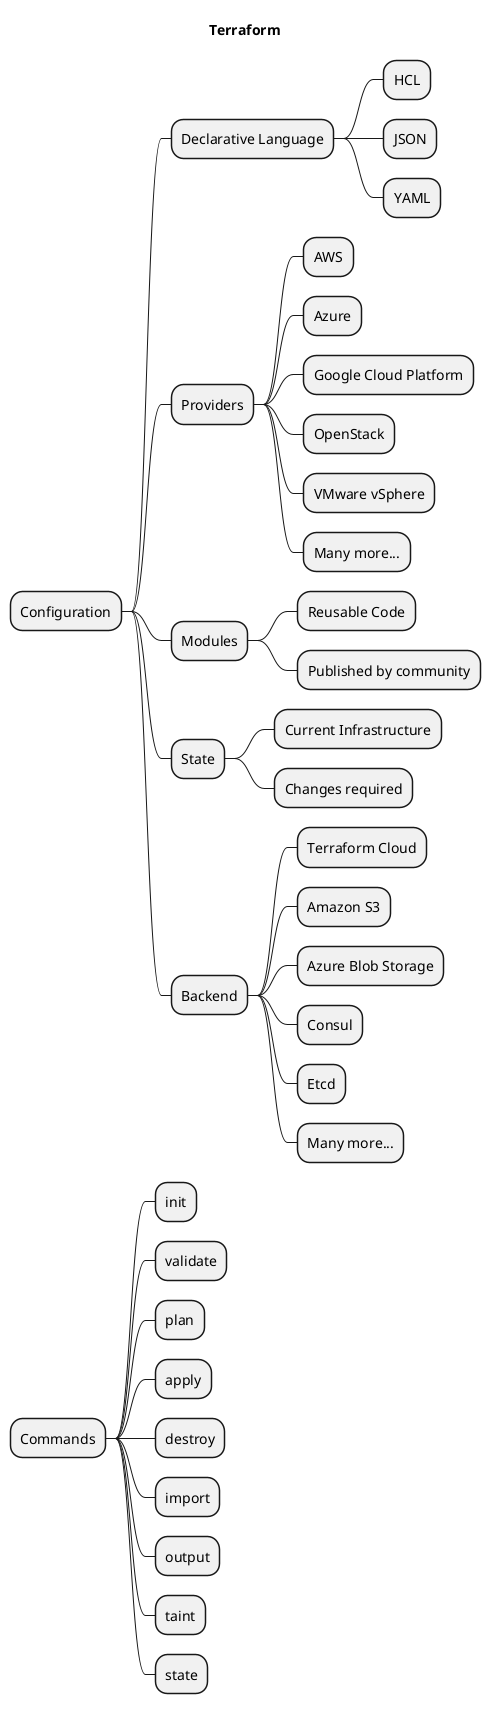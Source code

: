 @startmindmap
title Terraform

* Configuration
** Declarative Language
*** HCL
*** JSON
*** YAML
** Providers
*** AWS
*** Azure
*** Google Cloud Platform
*** OpenStack
*** VMware vSphere
*** Many more...
** Modules
*** Reusable Code
*** Published by community
** State
*** Current Infrastructure
*** Changes required
** Backend
*** Terraform Cloud
*** Amazon S3
*** Azure Blob Storage
*** Consul
*** Etcd
*** Many more...
* Commands
** init
** validate
** plan
** apply
** destroy
** import
** output
** taint
** state
@endmindmap
